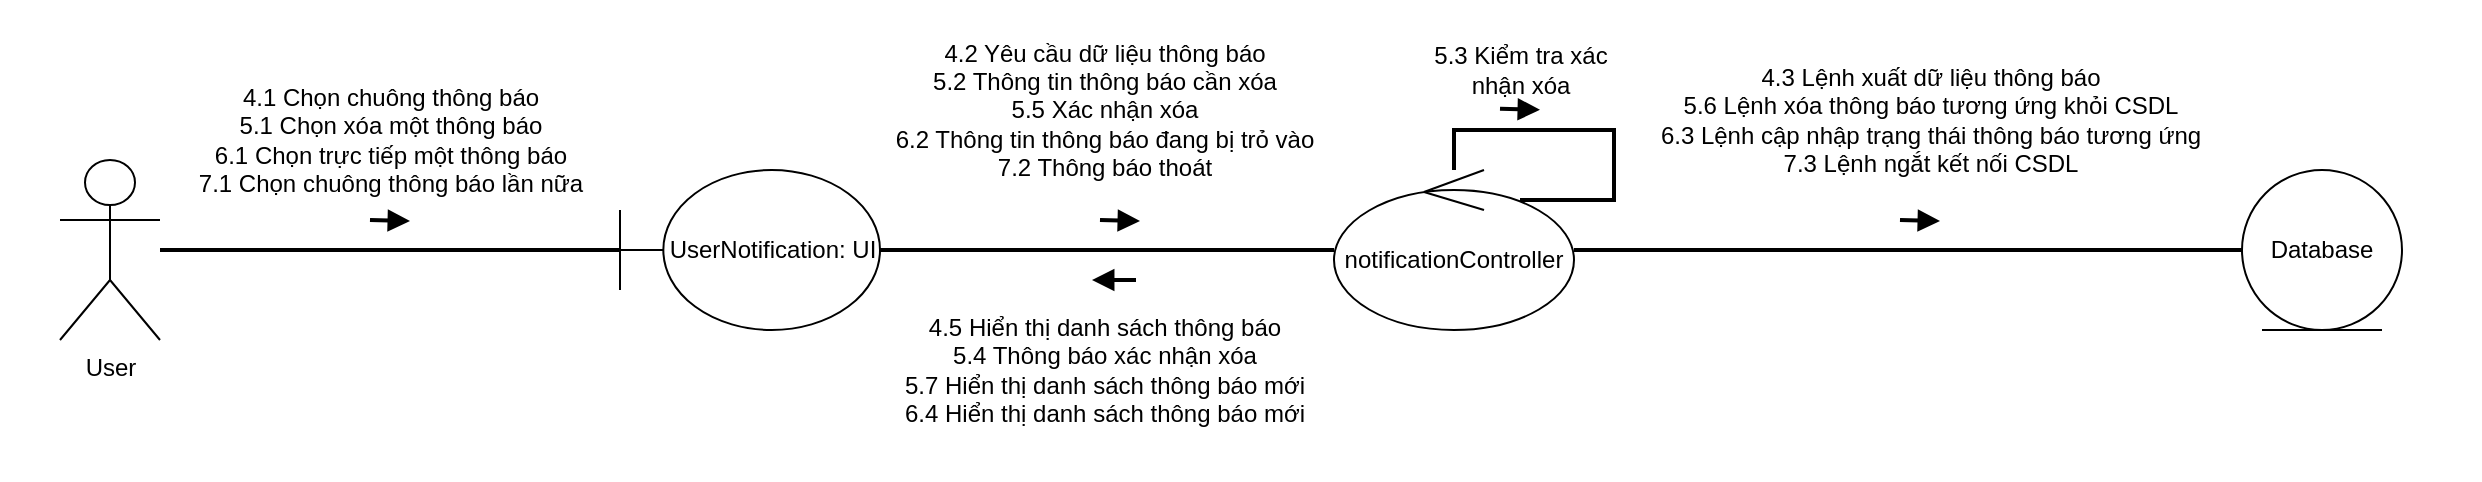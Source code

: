 <mxfile version="13.9.2" type="device"><diagram id="UMp4rM9oPchysH3H6uYc" name="Page-1"><mxGraphModel dx="1221" dy="615" grid="1" gridSize="10" guides="1" tooltips="1" connect="1" arrows="1" fold="1" page="1" pageScale="1" pageWidth="827" pageHeight="1169" math="0" shadow="0"><root><mxCell id="0"/><mxCell id="1" parent="0"/><mxCell id="R-2VJKFItc9dEQcIXdcc-28" value="" style="rounded=0;whiteSpace=wrap;html=1;strokeWidth=2;strokeColor=none;" vertex="1" parent="1"><mxGeometry x="40" y="30" width="1240" height="240" as="geometry"/></mxCell><mxCell id="R-2VJKFItc9dEQcIXdcc-1" value="" style="endArrow=none;html=1;startArrow=block;startFill=1;endFill=0;strokeWidth=2;rounded=0;" edge="1" parent="1"><mxGeometry width="50" height="50" relative="1" as="geometry"><mxPoint x="245" y="140.5" as="sourcePoint"/><mxPoint x="225" y="140" as="targetPoint"/></mxGeometry></mxCell><mxCell id="R-2VJKFItc9dEQcIXdcc-2" value="User" style="shape=umlActor;verticalLabelPosition=bottom;verticalAlign=top;html=1;outlineConnect=0;" vertex="1" parent="1"><mxGeometry x="70" y="110" width="50" height="90" as="geometry"/></mxCell><mxCell id="R-2VJKFItc9dEQcIXdcc-9" style="edgeStyle=orthogonalEdgeStyle;rounded=0;orthogonalLoop=1;jettySize=auto;html=1;startArrow=none;startFill=0;endArrow=none;endFill=0;strokeWidth=2;" edge="1" parent="1" source="R-2VJKFItc9dEQcIXdcc-3" target="R-2VJKFItc9dEQcIXdcc-5"><mxGeometry relative="1" as="geometry"/></mxCell><mxCell id="R-2VJKFItc9dEQcIXdcc-3" value="UserNotification: UI" style="shape=umlBoundary;whiteSpace=wrap;html=1;" vertex="1" parent="1"><mxGeometry x="350" y="115" width="130" height="80" as="geometry"/></mxCell><mxCell id="R-2VJKFItc9dEQcIXdcc-4" value="Database" style="ellipse;shape=umlEntity;whiteSpace=wrap;html=1;" vertex="1" parent="1"><mxGeometry x="1161" y="115" width="80" height="80" as="geometry"/></mxCell><mxCell id="R-2VJKFItc9dEQcIXdcc-10" style="edgeStyle=orthogonalEdgeStyle;rounded=0;orthogonalLoop=1;jettySize=auto;html=1;startArrow=none;startFill=0;endArrow=none;endFill=0;strokeWidth=2;" edge="1" parent="1" source="R-2VJKFItc9dEQcIXdcc-5" target="R-2VJKFItc9dEQcIXdcc-4"><mxGeometry relative="1" as="geometry"/></mxCell><mxCell id="R-2VJKFItc9dEQcIXdcc-5" value="notificationController" style="ellipse;shape=umlControl;whiteSpace=wrap;html=1;" vertex="1" parent="1"><mxGeometry x="707" y="115" width="120" height="80" as="geometry"/></mxCell><mxCell id="R-2VJKFItc9dEQcIXdcc-8" value="" style="line;strokeWidth=2;fillColor=none;align=left;verticalAlign=middle;spacingTop=-1;spacingLeft=3;spacingRight=3;rotatable=0;labelPosition=right;points=[];portConstraint=eastwest;" vertex="1" parent="1"><mxGeometry x="120" y="151" width="230" height="8" as="geometry"/></mxCell><mxCell id="R-2VJKFItc9dEQcIXdcc-15" value="" style="endArrow=none;html=1;startArrow=block;startFill=1;endFill=0;strokeWidth=2;rounded=0;" edge="1" parent="1"><mxGeometry width="50" height="50" relative="1" as="geometry"><mxPoint x="610" y="140.5" as="sourcePoint"/><mxPoint x="590" y="140" as="targetPoint"/></mxGeometry></mxCell><mxCell id="R-2VJKFItc9dEQcIXdcc-17" value="4.1 Chọn chuông thông báo&lt;br&gt;5.1 Chọn xóa một thông báo&lt;br&gt;6.1 Chọn trực tiếp một thông báo&lt;br&gt;7.1 Chọn chuông thông báo lần nữa" style="text;html=1;align=center;verticalAlign=middle;resizable=0;points=[];autosize=1;" vertex="1" parent="1"><mxGeometry x="130" y="70" width="210" height="60" as="geometry"/></mxCell><mxCell id="R-2VJKFItc9dEQcIXdcc-21" value="4.2 Yêu cầu dữ liệu thông báo&lt;br&gt;5.2 Thông tin thông báo cần xóa&lt;br&gt;5.5 Xác nhận xóa&lt;br&gt;6.2 Thông tin thông báo đang bị trỏ vào&lt;br&gt;7.2 Thông báo thoát" style="text;html=1;align=center;verticalAlign=middle;resizable=0;points=[];autosize=1;" vertex="1" parent="1"><mxGeometry x="477" y="50" width="230" height="70" as="geometry"/></mxCell><mxCell id="R-2VJKFItc9dEQcIXdcc-22" value="" style="endArrow=none;html=1;startArrow=block;startFill=1;endFill=0;strokeWidth=2;rounded=0;" edge="1" parent="1"><mxGeometry width="50" height="50" relative="1" as="geometry"><mxPoint x="1010" y="140.5" as="sourcePoint"/><mxPoint x="990" y="140" as="targetPoint"/></mxGeometry></mxCell><mxCell id="R-2VJKFItc9dEQcIXdcc-23" value="4.3 Lệnh xuất dữ liệu thông báo&lt;br&gt;5.6 Lệnh xóa thông báo tương ứng khỏi CSDL&lt;br&gt;6.3 Lệnh cập nhập trạng thái thông báo tương ứng&lt;br&gt;7.3 Lệnh ngắt kết nối CSDL" style="text;html=1;align=center;verticalAlign=middle;resizable=0;points=[];autosize=1;" vertex="1" parent="1"><mxGeometry x="860" y="60" width="290" height="60" as="geometry"/></mxCell><mxCell id="R-2VJKFItc9dEQcIXdcc-24" style="edgeStyle=orthogonalEdgeStyle;rounded=0;orthogonalLoop=1;jettySize=auto;html=1;entryX=0.775;entryY=0.188;entryDx=0;entryDy=0;entryPerimeter=0;startArrow=none;startFill=0;endArrow=none;endFill=0;strokeWidth=2;" edge="1" parent="1" source="R-2VJKFItc9dEQcIXdcc-5" target="R-2VJKFItc9dEQcIXdcc-5"><mxGeometry relative="1" as="geometry"><Array as="points"><mxPoint x="767" y="95"/><mxPoint x="847" y="95"/><mxPoint x="847" y="130"/></Array></mxGeometry></mxCell><mxCell id="R-2VJKFItc9dEQcIXdcc-25" value="5.3 Kiểm tra xác&lt;br&gt;nhận xóa" style="text;html=1;align=center;verticalAlign=middle;resizable=0;points=[];autosize=1;" vertex="1" parent="1"><mxGeometry x="750" y="50" width="100" height="30" as="geometry"/></mxCell><mxCell id="R-2VJKFItc9dEQcIXdcc-26" value="" style="endArrow=none;html=1;startArrow=block;startFill=1;endFill=0;strokeWidth=2;rounded=0;" edge="1" parent="1"><mxGeometry width="50" height="50" relative="1" as="geometry"><mxPoint x="586" y="170" as="sourcePoint"/><mxPoint x="608" y="170" as="targetPoint"/></mxGeometry></mxCell><mxCell id="R-2VJKFItc9dEQcIXdcc-27" value="4.5 Hiển thị danh sách thông báo&lt;br&gt;5.4 Thông báo xác nhận xóa&lt;br&gt;5.7 Hiển thị danh sách thông báo mới&lt;br&gt;6.4 Hiển thị danh sách thông báo mới" style="text;html=1;align=center;verticalAlign=middle;resizable=0;points=[];autosize=1;" vertex="1" parent="1"><mxGeometry x="482" y="185" width="220" height="60" as="geometry"/></mxCell><mxCell id="R-2VJKFItc9dEQcIXdcc-29" value="" style="endArrow=none;html=1;startArrow=block;startFill=1;endFill=0;strokeWidth=2;rounded=0;" edge="1" parent="1"><mxGeometry width="50" height="50" relative="1" as="geometry"><mxPoint x="810" y="84.91" as="sourcePoint"/><mxPoint x="790" y="84.41" as="targetPoint"/></mxGeometry></mxCell></root></mxGraphModel></diagram></mxfile>